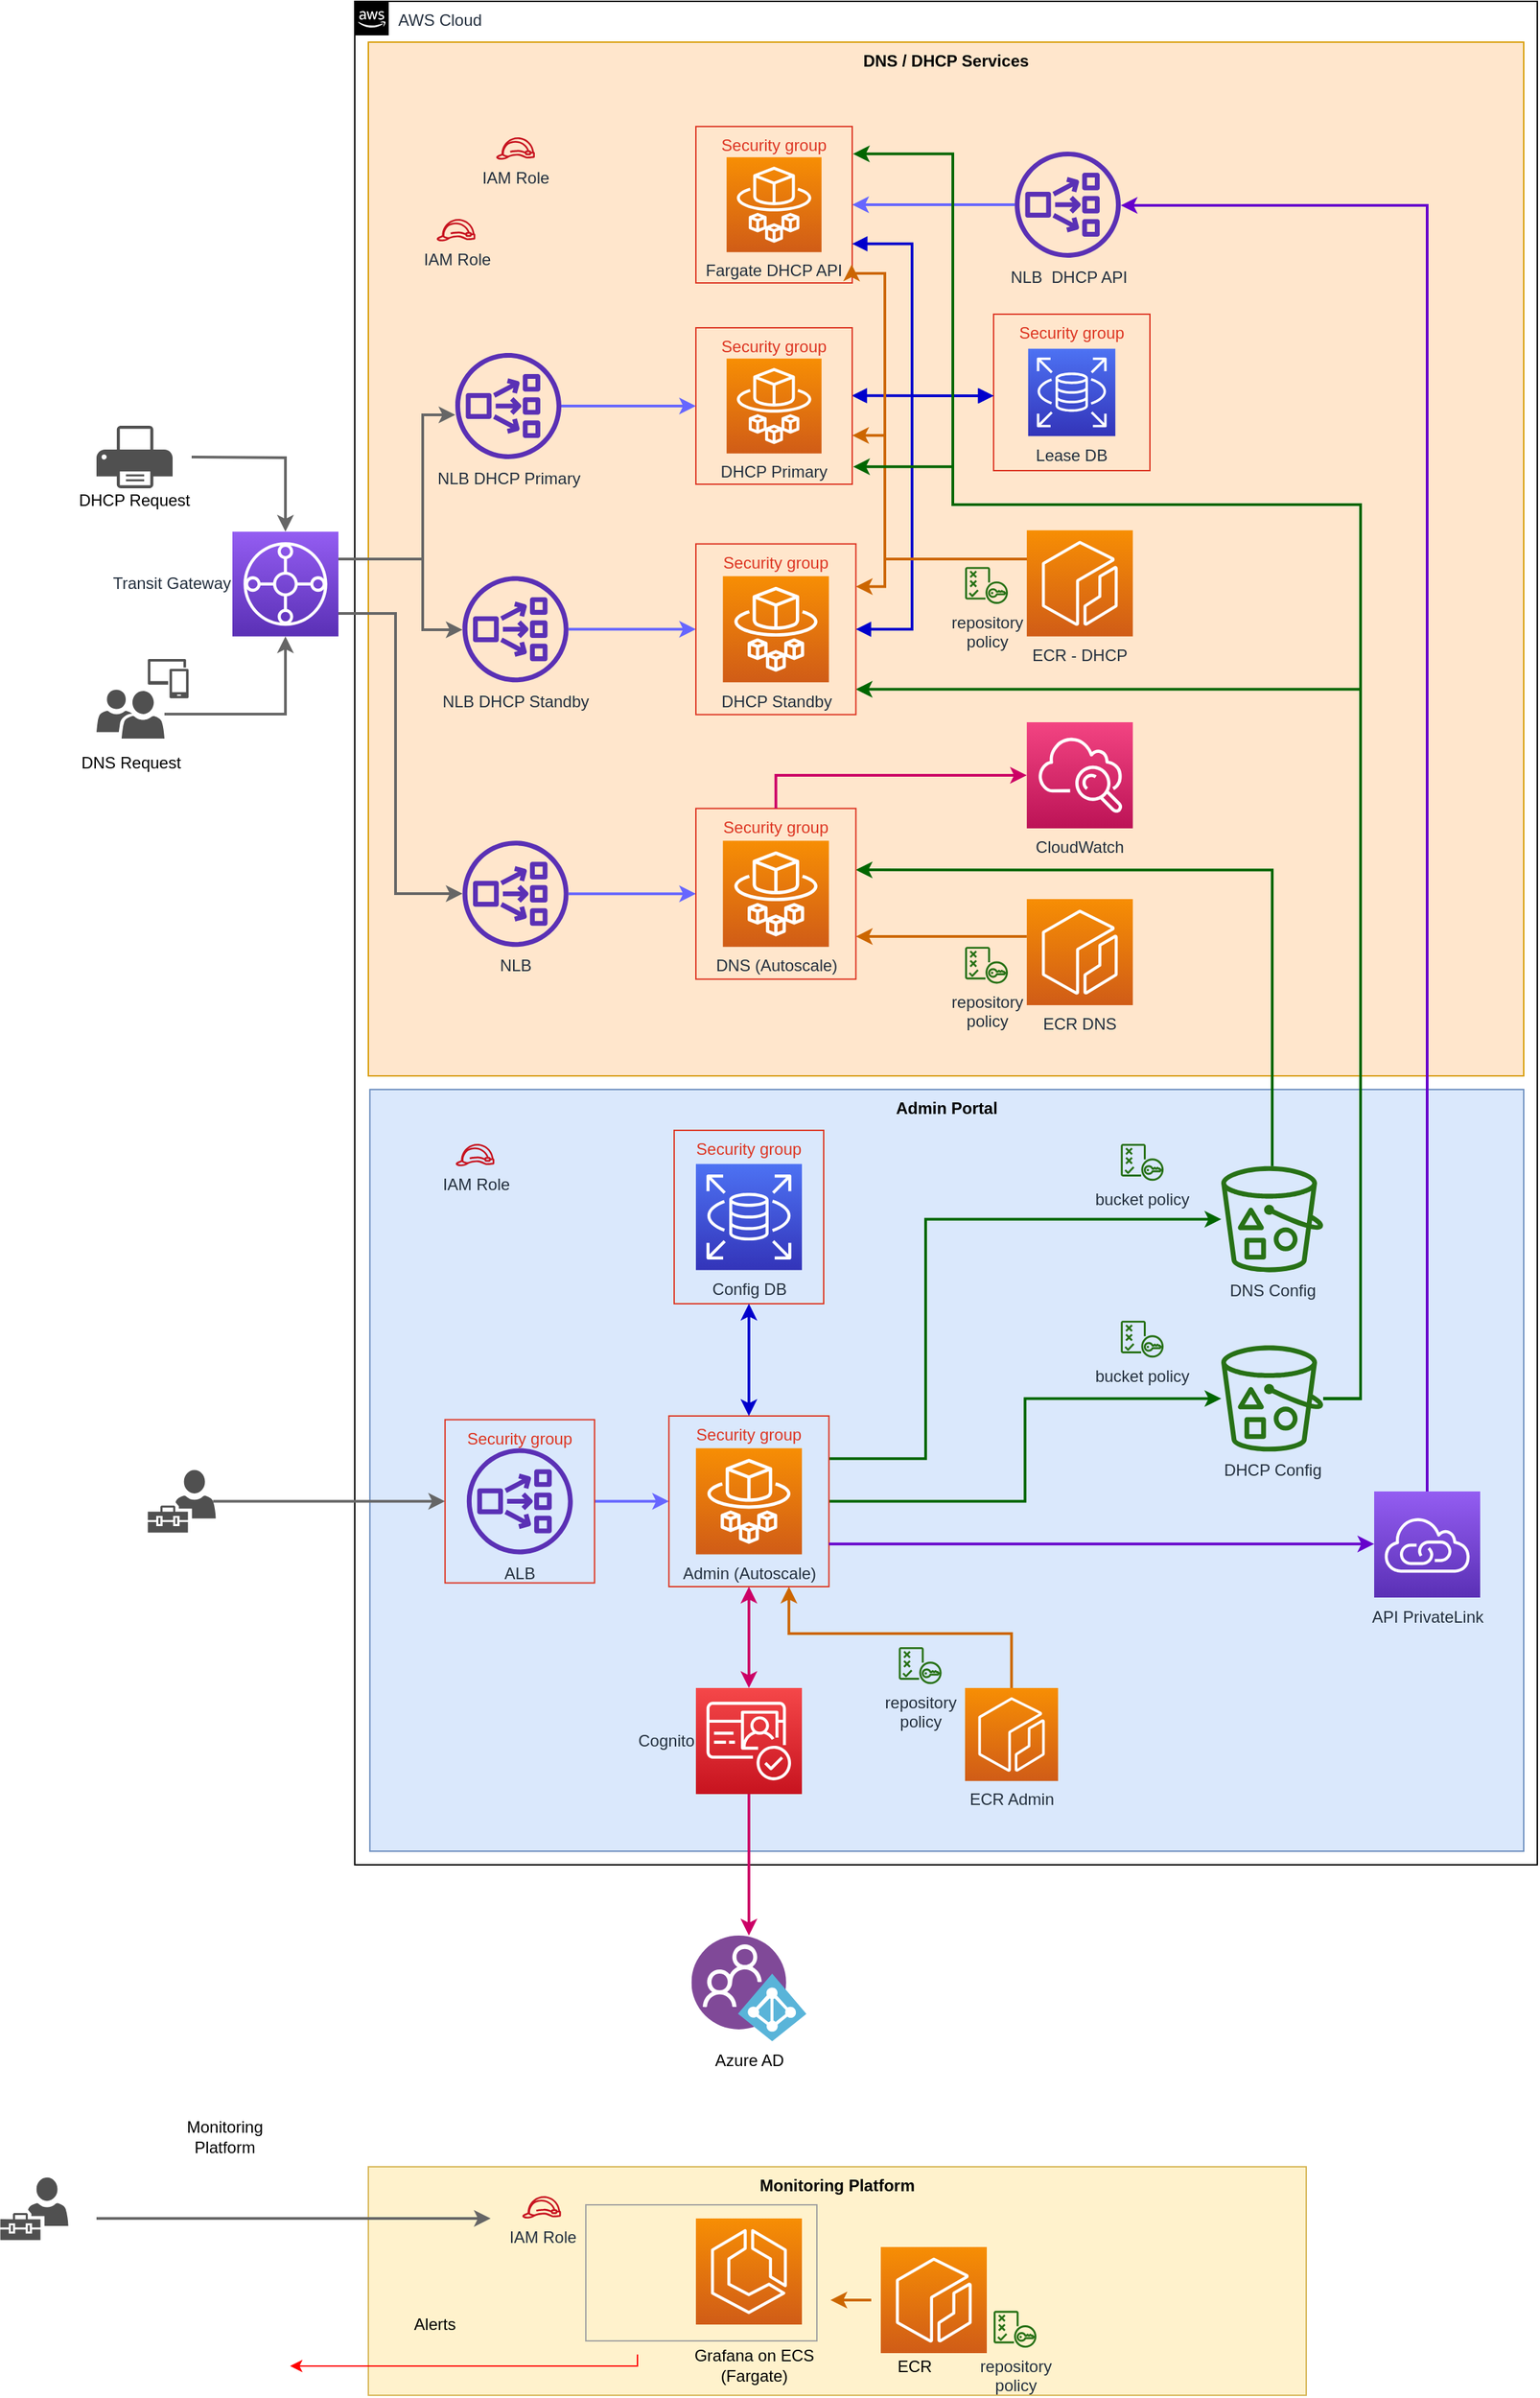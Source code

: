 <mxfile version="14.1.1" type="device"><diagram id="9MO6uvC0R2wSckzGNIwa" name="Page-1"><mxGraphModel dx="3900" dy="2088" grid="1" gridSize="10" guides="1" tooltips="1" connect="1" arrows="1" fold="1" page="0" pageScale="1" pageWidth="827" pageHeight="1169" math="0" shadow="0"><root><mxCell id="0"/><mxCell id="1" parent="0"/><mxCell id="NAixXiFrhquAeeg1MCdx-25" value="Security group" style="fillColor=none;strokeColor=#DD3522;verticalAlign=top;fontStyle=0;fontColor=#DD3522;" parent="1" vertex="1"><mxGeometry x="158.43" y="598.18" width="110" height="120" as="geometry"/></mxCell><mxCell id="9-9kvyiUO59uA4K4BosA-84" value="AWS Cloud" style="points=[[0,0],[0.25,0],[0.5,0],[0.75,0],[1,0],[1,0.25],[1,0.5],[1,0.75],[1,1],[0.75,1],[0.5,1],[0.25,1],[0,1],[0,0.75],[0,0.5],[0,0.25]];outlineConnect=0;gradientColor=none;html=1;whiteSpace=wrap;fontSize=12;fontStyle=0;shape=mxgraph.aws4.group;grIcon=mxgraph.aws4.group_aws_cloud_alt;strokeColor=#000000;fillColor=none;verticalAlign=top;align=left;spacingLeft=30;fontColor=#232F3E;dashed=0;" parent="1" vertex="1"><mxGeometry x="-320" y="-390" width="870" height="1370" as="geometry"/></mxCell><mxCell id="9-9kvyiUO59uA4K4BosA-189" value="Admin Portal" style="fillColor=#dae8fc;strokeColor=#6c8ebf;dashed=0;verticalAlign=top;fontStyle=1;" parent="1" vertex="1"><mxGeometry x="-308.86" y="410" width="848.86" height="560" as="geometry"/></mxCell><mxCell id="9-9kvyiUO59uA4K4BosA-188" value="Monitoring Platform" style="fillColor=#fff2cc;strokeColor=#d6b656;dashed=0;verticalAlign=top;fontStyle=1;" parent="1" vertex="1"><mxGeometry x="-310" y="1202" width="690" height="168" as="geometry"/></mxCell><mxCell id="9-9kvyiUO59uA4K4BosA-187" value="DNS / DHCP Services" style="fillColor=#ffe6cc;strokeColor=#d79b00;dashed=0;verticalAlign=top;fontStyle=1;" parent="1" vertex="1"><mxGeometry x="-310" y="-360" width="850" height="760" as="geometry"/></mxCell><mxCell id="9-9kvyiUO59uA4K4BosA-138" style="edgeStyle=orthogonalEdgeStyle;rounded=0;orthogonalLoop=1;jettySize=auto;html=1;strokeColor=#666666;strokeWidth=2;" parent="1" source="AiLHbRzSf-J2AkT8xo80-5" target="NAixXiFrhquAeeg1MCdx-24" edge="1"><mxGeometry relative="1" as="geometry"><mxPoint x="-370" y="134" as="targetPoint"/></mxGeometry></mxCell><mxCell id="AiLHbRzSf-J2AkT8xo80-5" value="" style="pointerEvents=1;shadow=0;dashed=0;html=1;strokeColor=none;labelPosition=center;verticalLabelPosition=bottom;verticalAlign=top;align=center;fillColor=#505050;shape=mxgraph.mscae.intune.user_group" parent="1" vertex="1"><mxGeometry x="-510" y="116" width="50" height="36" as="geometry"/></mxCell><mxCell id="AiLHbRzSf-J2AkT8xo80-6" value="" style="pointerEvents=1;shadow=0;dashed=0;html=1;strokeColor=none;labelPosition=center;verticalLabelPosition=bottom;verticalAlign=top;align=center;fillColor=#505050;shape=mxgraph.mscae.intune.user_management" parent="1" vertex="1"><mxGeometry x="-472.25" y="689.75" width="50" height="46" as="geometry"/></mxCell><mxCell id="AiLHbRzSf-J2AkT8xo80-9" value="Grafana on ECS (Fargate)" style="text;html=1;strokeColor=none;fillColor=none;align=center;verticalAlign=middle;whiteSpace=wrap;rounded=0;" parent="1" vertex="1"><mxGeometry x="-80.6" y="1339" width="110" height="18" as="geometry"/></mxCell><mxCell id="AiLHbRzSf-J2AkT8xo80-28" value="" style="pointerEvents=1;shadow=0;dashed=0;html=1;strokeColor=none;labelPosition=center;verticalLabelPosition=bottom;verticalAlign=top;align=center;fillColor=#505050;shape=mxgraph.mscae.intune.device_group" parent="1" vertex="1"><mxGeometry x="-472.25" y="93.5" width="30" height="28.88" as="geometry"/></mxCell><mxCell id="AiLHbRzSf-J2AkT8xo80-29" value="DNS Request" style="text;html=1;strokeColor=none;fillColor=none;align=center;verticalAlign=middle;whiteSpace=wrap;rounded=0;" parent="1" vertex="1"><mxGeometry x="-523.25" y="160" width="76.5" height="19" as="geometry"/></mxCell><mxCell id="9-9kvyiUO59uA4K4BosA-87" style="edgeStyle=orthogonalEdgeStyle;rounded=0;orthogonalLoop=1;jettySize=auto;html=1;entryX=1;entryY=0.5;entryDx=0;entryDy=0;strokeColor=#FF0000;" parent="1" edge="1"><mxGeometry relative="1" as="geometry"><mxPoint x="-112" y="1340" as="sourcePoint"/><mxPoint x="-367.59" y="1348.5" as="targetPoint"/><Array as="points"><mxPoint x="-112" y="1349"/></Array></mxGeometry></mxCell><mxCell id="Zwe5Y7tv6AMG9vgAHVcf-47" value="DHCP Request" style="text;html=1;strokeColor=none;fillColor=none;align=center;verticalAlign=middle;whiteSpace=wrap;rounded=0;" parent="1" vertex="1"><mxGeometry x="-532.12" y="-50" width="100.25" height="53.5" as="geometry"/></mxCell><mxCell id="Zwe5Y7tv6AMG9vgAHVcf-50" value="" style="pointerEvents=1;shadow=0;dashed=0;html=1;strokeColor=none;fillColor=#505050;labelPosition=center;verticalLabelPosition=bottom;verticalAlign=top;outlineConnect=0;align=center;shape=mxgraph.office.devices.printer;" parent="1" vertex="1"><mxGeometry x="-510" y="-78" width="56" height="46" as="geometry"/></mxCell><mxCell id="9-9kvyiUO59uA4K4BosA-1" style="edgeStyle=orthogonalEdgeStyle;rounded=0;orthogonalLoop=1;jettySize=auto;html=1;strokeColor=#666666;strokeWidth=2;" parent="1" target="NAixXiFrhquAeeg1MCdx-24" edge="1"><mxGeometry relative="1" as="geometry"><mxPoint x="-370" y="-55" as="targetPoint"/><mxPoint x="-440" y="-55" as="sourcePoint"/></mxGeometry></mxCell><mxCell id="9-9kvyiUO59uA4K4BosA-205" style="edgeStyle=orthogonalEdgeStyle;rounded=0;orthogonalLoop=1;jettySize=auto;html=1;strokeColor=#666666;strokeWidth=2;" parent="1" edge="1"><mxGeometry relative="1" as="geometry"><mxPoint x="-510" y="1240" as="sourcePoint"/><mxPoint x="-220" y="1240" as="targetPoint"/></mxGeometry></mxCell><mxCell id="9-9kvyiUO59uA4K4BosA-31" value="" style="pointerEvents=1;shadow=0;dashed=0;html=1;strokeColor=none;labelPosition=center;verticalLabelPosition=bottom;verticalAlign=top;align=center;fillColor=#505050;shape=mxgraph.mscae.intune.user_management" parent="1" vertex="1"><mxGeometry x="-580.75" y="1209.88" width="50" height="46" as="geometry"/></mxCell><mxCell id="9-9kvyiUO59uA4K4BosA-35" value="Monitoring Platform" style="text;html=1;strokeColor=none;fillColor=none;align=center;verticalAlign=middle;whiteSpace=wrap;rounded=0;" parent="1" vertex="1"><mxGeometry x="-454.0" y="1170" width="77" height="20" as="geometry"/></mxCell><mxCell id="9-9kvyiUO59uA4K4BosA-70" value="" style="shape=image;html=1;verticalAlign=top;verticalLabelPosition=bottom;labelBackgroundColor=#ffffff;imageAspect=0;aspect=fixed;image=https://cdn3.iconfinder.com/data/icons/social-network-30/512/social-08-128.png" parent="1" vertex="1"><mxGeometry x="-494.75" y="1279.88" width="48" height="48" as="geometry"/></mxCell><mxCell id="9-9kvyiUO59uA4K4BosA-74" value="Alerts" style="text;html=1;strokeColor=none;fillColor=none;align=center;verticalAlign=middle;whiteSpace=wrap;rounded=0;" parent="1" vertex="1"><mxGeometry x="-280.71" y="1307.88" width="40" height="20" as="geometry"/></mxCell><mxCell id="ob2yoat7zag57HKbLGKw-5" style="edgeStyle=orthogonalEdgeStyle;rounded=0;orthogonalLoop=1;jettySize=auto;html=1;fillColor=#e1d5e7;strokeColor=#6666FF;strokeWidth=2;" edge="1" parent="1" source="9-9kvyiUO59uA4K4BosA-105" target="NAixXiFrhquAeeg1MCdx-5"><mxGeometry relative="1" as="geometry"/></mxCell><mxCell id="9-9kvyiUO59uA4K4BosA-105" value="&lt;span style=&quot;font-weight: normal&quot;&gt;NLB DHCP Standby&lt;/span&gt;" style="outlineConnect=0;fontColor=#232F3E;gradientColor=none;fillColor=#5A30B5;strokeColor=none;dashed=0;verticalLabelPosition=bottom;verticalAlign=top;align=center;html=1;fontSize=12;fontStyle=1;aspect=fixed;pointerEvents=1;shape=mxgraph.aws4.network_load_balancer;" parent="1" vertex="1"><mxGeometry x="-240.71" y="32.61" width="78" height="78" as="geometry"/></mxCell><mxCell id="ob2yoat7zag57HKbLGKw-6" style="edgeStyle=orthogonalEdgeStyle;rounded=0;orthogonalLoop=1;jettySize=auto;html=1;strokeColor=#6666FF;strokeWidth=2;entryX=0;entryY=0.5;entryDx=0;entryDy=0;" edge="1" parent="1" source="9-9kvyiUO59uA4K4BosA-106" target="ob2yoat7zag57HKbLGKw-54"><mxGeometry relative="1" as="geometry"><mxPoint x="-85.01" y="326.083" as="targetPoint"/><Array as="points"/></mxGeometry></mxCell><mxCell id="9-9kvyiUO59uA4K4BosA-106" value="NLB" style="outlineConnect=0;fontColor=#232F3E;gradientColor=none;fillColor=#5A30B5;strokeColor=none;dashed=0;verticalLabelPosition=bottom;verticalAlign=top;align=center;html=1;fontSize=12;fontStyle=0;aspect=fixed;pointerEvents=1;shape=mxgraph.aws4.network_load_balancer;" parent="1" vertex="1"><mxGeometry x="-240.71" y="227.12" width="78" height="78" as="geometry"/></mxCell><mxCell id="9-9kvyiUO59uA4K4BosA-127" style="edgeStyle=orthogonalEdgeStyle;rounded=0;orthogonalLoop=1;jettySize=auto;html=1;strokeColor=#CC6600;strokeWidth=2;entryX=1;entryY=0.75;entryDx=0;entryDy=0;" parent="1" edge="1" target="ob2yoat7zag57HKbLGKw-54" source="9-9kvyiUO59uA4K4BosA-113"><mxGeometry relative="1" as="geometry"><mxPoint x="50" y="239" as="sourcePoint"/><mxPoint x="-33" y="270" as="targetPoint"/><Array as="points"><mxPoint x="110" y="297"/></Array></mxGeometry></mxCell><mxCell id="9-9kvyiUO59uA4K4BosA-113" value="ECR DNS" style="outlineConnect=0;fontColor=#232F3E;gradientColor=#F78E04;gradientDirection=north;fillColor=#D05C17;strokeColor=#ffffff;dashed=0;verticalLabelPosition=bottom;verticalAlign=top;align=center;html=1;fontSize=12;fontStyle=0;aspect=fixed;shape=mxgraph.aws4.resourceIcon;resIcon=mxgraph.aws4.ecr;" parent="1" vertex="1"><mxGeometry x="174.43" y="270" width="78" height="78" as="geometry"/></mxCell><mxCell id="9-9kvyiUO59uA4K4BosA-122" value="CloudWatch" style="outlineConnect=0;fontColor=#232F3E;gradientColor=#F34482;gradientDirection=north;fillColor=#BC1356;strokeColor=#ffffff;dashed=0;verticalLabelPosition=bottom;verticalAlign=top;align=center;html=1;fontSize=12;fontStyle=0;aspect=fixed;shape=mxgraph.aws4.resourceIcon;resIcon=mxgraph.aws4.cloudwatch;" parent="1" vertex="1"><mxGeometry x="174.43" y="140" width="78" height="78" as="geometry"/></mxCell><mxCell id="9-9kvyiUO59uA4K4BosA-176" style="edgeStyle=orthogonalEdgeStyle;rounded=0;orthogonalLoop=1;jettySize=auto;html=1;strokeColor=#006600;strokeWidth=2;entryX=0.999;entryY=0.36;entryDx=0;entryDy=0;entryPerimeter=0;" parent="1" edge="1" target="ob2yoat7zag57HKbLGKw-54" source="ob2yoat7zag57HKbLGKw-60"><mxGeometry relative="1" as="geometry"><mxPoint x="340.0" y="712.504" as="sourcePoint"/><mxPoint x="30" y="350" as="targetPoint"/><Array as="points"><mxPoint x="355" y="248"/></Array></mxGeometry></mxCell><mxCell id="9-9kvyiUO59uA4K4BosA-178" style="edgeStyle=orthogonalEdgeStyle;rounded=0;orthogonalLoop=1;jettySize=auto;html=1;strokeColor=#006600;strokeWidth=2;entryX=0.999;entryY=0.852;entryDx=0;entryDy=0;entryPerimeter=0;" parent="1" edge="1" target="NAixXiFrhquAeeg1MCdx-5" source="ob2yoat7zag57HKbLGKw-61"><mxGeometry relative="1" as="geometry"><mxPoint x="430" y="660" as="sourcePoint"/><mxPoint x="30" y="120" as="targetPoint"/><Array as="points"><mxPoint x="420" y="637"/><mxPoint x="420" y="116"/></Array></mxGeometry></mxCell><mxCell id="Zwe5Y7tv6AMG9vgAHVcf-19" value="Azure AD" style="aspect=fixed;html=1;points=[];align=center;image;fontSize=12;image=img/lib/mscae/Azure_AD_B2C.svg;" parent="1" vertex="1"><mxGeometry x="-72.3" y="1032" width="84.58" height="77.81" as="geometry"/></mxCell><mxCell id="9-9kvyiUO59uA4K4BosA-200" value="" style="outlineConnect=0;fontColor=#232F3E;gradientColor=#F78E04;gradientDirection=north;fillColor=#D05C17;strokeColor=#ffffff;dashed=0;verticalLabelPosition=bottom;verticalAlign=top;align=center;html=1;fontSize=12;fontStyle=0;aspect=fixed;shape=mxgraph.aws4.resourceIcon;resIcon=mxgraph.aws4.ecs;" parent="1" vertex="1"><mxGeometry x="-69.01" y="1240" width="78" height="78" as="geometry"/></mxCell><mxCell id="9-9kvyiUO59uA4K4BosA-202" style="edgeStyle=orthogonalEdgeStyle;rounded=0;orthogonalLoop=1;jettySize=auto;html=1;strokeColor=#CC6600;strokeWidth=2;" parent="1" edge="1"><mxGeometry relative="1" as="geometry"><mxPoint x="60" y="1300" as="sourcePoint"/><mxPoint x="30" y="1300" as="targetPoint"/></mxGeometry></mxCell><mxCell id="9-9kvyiUO59uA4K4BosA-201" value="" style="outlineConnect=0;fontColor=#232F3E;gradientColor=#F78E04;gradientDirection=north;fillColor=#D05C17;strokeColor=#ffffff;dashed=0;verticalLabelPosition=bottom;verticalAlign=top;align=center;html=1;fontSize=12;fontStyle=0;aspect=fixed;shape=mxgraph.aws4.resourceIcon;resIcon=mxgraph.aws4.ecr;" parent="1" vertex="1"><mxGeometry x="67" y="1261" width="78" height="78" as="geometry"/></mxCell><mxCell id="9-9kvyiUO59uA4K4BosA-203" value="ECR" style="text;html=1;strokeColor=none;fillColor=none;align=center;verticalAlign=middle;whiteSpace=wrap;rounded=0;" parent="1" vertex="1"><mxGeometry x="71.79" y="1339" width="40" height="20" as="geometry"/></mxCell><mxCell id="Zwe5Y7tv6AMG9vgAHVcf-15" value="" style="shape=image;html=1;verticalAlign=top;verticalLabelPosition=bottom;labelBackgroundColor=#ffffff;imageAspect=0;aspect=fixed;image=https://cdn4.iconfinder.com/data/icons/logos-brands-5/24/grafana-128.png" parent="1" vertex="1"><mxGeometry x="-143.59" y="1239.88" width="68" height="68" as="geometry"/></mxCell><mxCell id="9-9kvyiUO59uA4K4BosA-206" value="" style="rounded=0;whiteSpace=wrap;html=1;strokeColor=#A1A1A1;fillColor=none;" parent="1" vertex="1"><mxGeometry x="-150" y="1230" width="170" height="100" as="geometry"/></mxCell><mxCell id="ob2yoat7zag57HKbLGKw-67" style="edgeStyle=orthogonalEdgeStyle;rounded=0;orthogonalLoop=1;jettySize=auto;html=1;entryX=0.5;entryY=0;entryDx=0;entryDy=0;entryPerimeter=0;strokeColor=#CC0066;strokeWidth=2;" edge="1" parent="1" source="9-9kvyiUO59uA4K4BosA-210" target="Zwe5Y7tv6AMG9vgAHVcf-19"><mxGeometry relative="1" as="geometry"/></mxCell><mxCell id="ob2yoat7zag57HKbLGKw-77" style="edgeStyle=orthogonalEdgeStyle;rounded=0;orthogonalLoop=1;jettySize=auto;html=1;entryX=0.5;entryY=1;entryDx=0;entryDy=0;startArrow=classic;startFill=1;strokeWidth=2;strokeColor=#CC0066;" edge="1" parent="1" source="9-9kvyiUO59uA4K4BosA-210" target="ob2yoat7zag57HKbLGKw-64"><mxGeometry relative="1" as="geometry"/></mxCell><mxCell id="9-9kvyiUO59uA4K4BosA-210" value="Cognito&lt;br&gt;" style="outlineConnect=0;fontColor=#232F3E;gradientColor=#F54749;gradientDirection=north;fillColor=#C7131F;strokeColor=#ffffff;dashed=0;verticalLabelPosition=middle;verticalAlign=middle;align=right;html=1;fontSize=12;fontStyle=0;aspect=fixed;shape=mxgraph.aws4.resourceIcon;resIcon=mxgraph.aws4.cognito;labelPosition=left;" parent="1" vertex="1"><mxGeometry x="-69.01" y="850" width="78" height="78" as="geometry"/></mxCell><mxCell id="iMxpz6M9b-CzHR5uXrkI-2" value="" style="edgeStyle=orthogonalEdgeStyle;html=1;endArrow=block;elbow=vertical;startArrow=block;startFill=1;endFill=1;strokeColor=#0000CC;rounded=0;strokeWidth=2;exitX=0.997;exitY=0.434;exitDx=0;exitDy=0;entryX=-0.003;entryY=0.522;entryDx=0;entryDy=0;entryPerimeter=0;exitPerimeter=0;" parent="1" edge="1" target="NAixXiFrhquAeeg1MCdx-3" source="ob2yoat7zag57HKbLGKw-25"><mxGeometry width="100" relative="1" as="geometry"><mxPoint x="-30" y="80" as="sourcePoint"/><mxPoint x="40" y="-10" as="targetPoint"/><Array as="points"><mxPoint x="60" y="-100"/></Array></mxGeometry></mxCell><mxCell id="b-nBgKYfW51M7RJ4Bktz-7" style="edgeStyle=orthogonalEdgeStyle;rounded=0;orthogonalLoop=1;jettySize=auto;html=1;strokeColor=#666666;strokeWidth=2;entryX=0;entryY=0.5;entryDx=0;entryDy=0;exitX=0.96;exitY=0.5;exitDx=0;exitDy=0;exitPerimeter=0;" parent="1" edge="1" target="NAixXiFrhquAeeg1MCdx-9" source="AiLHbRzSf-J2AkT8xo80-6"><mxGeometry relative="1" as="geometry"><mxPoint x="-250" y="751" as="targetPoint"/><mxPoint x="-450" y="751" as="sourcePoint"/><Array as="points"><mxPoint x="-424" y="713"/></Array></mxGeometry></mxCell><mxCell id="b-nBgKYfW51M7RJ4Bktz-8" style="edgeStyle=orthogonalEdgeStyle;rounded=0;orthogonalLoop=1;jettySize=auto;html=1;strokeColor=#6666FF;strokeWidth=2;exitX=1;exitY=0.5;exitDx=0;exitDy=0;entryX=0;entryY=0.5;entryDx=0;entryDy=0;" parent="1" edge="1" target="ob2yoat7zag57HKbLGKw-64" source="NAixXiFrhquAeeg1MCdx-9"><mxGeometry relative="1" as="geometry"><mxPoint x="-127.23" y="751.24" as="sourcePoint"/><mxPoint x="-97.23" y="751.24" as="targetPoint"/></mxGeometry></mxCell><mxCell id="ob2yoat7zag57HKbLGKw-85" style="edgeStyle=orthogonalEdgeStyle;rounded=0;orthogonalLoop=1;jettySize=auto;html=1;entryX=0.75;entryY=1;entryDx=0;entryDy=0;startArrow=none;startFill=0;endArrow=classic;endFill=1;strokeWidth=2;strokeColor=#CC6600;" edge="1" parent="1" source="ojEpdzs_7g75hfdYQlUM-1" target="ob2yoat7zag57HKbLGKw-64"><mxGeometry relative="1" as="geometry"><Array as="points"><mxPoint x="163" y="810"/><mxPoint x="-1" y="810"/></Array></mxGeometry></mxCell><mxCell id="ojEpdzs_7g75hfdYQlUM-1" value="ECR Admin" style="outlineConnect=0;fontColor=#232F3E;gradientColor=#F78E04;gradientDirection=north;fillColor=#D05C17;strokeColor=#ffffff;dashed=0;verticalLabelPosition=bottom;verticalAlign=top;align=center;html=1;fontSize=12;fontStyle=0;aspect=fixed;shape=mxgraph.aws4.resourceIcon;resIcon=mxgraph.aws4.ecr;" parent="1" vertex="1"><mxGeometry x="129" y="850" width="68.43" height="68.43" as="geometry"/></mxCell><mxCell id="NAixXiFrhquAeeg1MCdx-2" value="IAM Role" style="outlineConnect=0;fontColor=#232F3E;gradientColor=none;fillColor=#C7131F;strokeColor=none;dashed=0;verticalLabelPosition=bottom;verticalAlign=top;align=center;html=1;fontSize=12;fontStyle=0;aspect=fixed;pointerEvents=1;shape=mxgraph.aws4.role;" parent="1" vertex="1"><mxGeometry x="-216.21" y="-290" width="29" height="16.36" as="geometry"/></mxCell><mxCell id="NAixXiFrhquAeeg1MCdx-16" value="IAM Role" style="outlineConnect=0;fontColor=#232F3E;gradientColor=none;fillColor=#C7131F;strokeColor=none;dashed=0;verticalLabelPosition=bottom;verticalAlign=top;align=center;html=1;fontSize=12;fontStyle=0;aspect=fixed;pointerEvents=1;shape=mxgraph.aws4.role;" parent="1" vertex="1"><mxGeometry x="-260" y="-230" width="29" height="16.36" as="geometry"/></mxCell><mxCell id="NAixXiFrhquAeeg1MCdx-17" value="IAM Role" style="outlineConnect=0;fontColor=#232F3E;gradientColor=none;fillColor=#C7131F;strokeColor=none;dashed=0;verticalLabelPosition=bottom;verticalAlign=top;align=center;html=1;fontSize=12;fontStyle=0;aspect=fixed;pointerEvents=1;shape=mxgraph.aws4.role;" parent="1" vertex="1"><mxGeometry x="-246" y="450" width="29" height="16.36" as="geometry"/></mxCell><mxCell id="NAixXiFrhquAeeg1MCdx-18" value="IAM Role" style="outlineConnect=0;fontColor=#232F3E;gradientColor=none;fillColor=#C7131F;strokeColor=none;dashed=0;verticalLabelPosition=bottom;verticalAlign=top;align=center;html=1;fontSize=12;fontStyle=0;aspect=fixed;pointerEvents=1;shape=mxgraph.aws4.role;" parent="1" vertex="1"><mxGeometry x="-197" y="1223.64" width="29" height="16.36" as="geometry"/></mxCell><mxCell id="NAixXiFrhquAeeg1MCdx-19" value="bucket policy&lt;br&gt;" style="outlineConnect=0;fontColor=#232F3E;gradientColor=none;fillColor=#277116;strokeColor=none;dashed=0;verticalLabelPosition=bottom;verticalAlign=top;align=center;html=1;fontSize=12;fontStyle=0;aspect=fixed;pointerEvents=1;shape=mxgraph.aws4.policy;" parent="1" vertex="1"><mxGeometry x="243.57" y="450" width="31.57" height="27.12" as="geometry"/></mxCell><mxCell id="NAixXiFrhquAeeg1MCdx-20" value="repository &lt;br&gt;policy&lt;br&gt;" style="outlineConnect=0;fontColor=#232F3E;gradientColor=none;fillColor=#277116;strokeColor=none;dashed=0;verticalLabelPosition=bottom;verticalAlign=top;align=center;html=1;fontSize=12;fontStyle=0;aspect=fixed;pointerEvents=1;shape=mxgraph.aws4.policy;" parent="1" vertex="1"><mxGeometry x="80.22" y="820.0" width="31.57" height="27.12" as="geometry"/></mxCell><mxCell id="NAixXiFrhquAeeg1MCdx-21" value="repository &lt;br&gt;policy&lt;br&gt;" style="outlineConnect=0;fontColor=#232F3E;gradientColor=none;fillColor=#277116;strokeColor=none;dashed=0;verticalLabelPosition=bottom;verticalAlign=top;align=center;html=1;fontSize=12;fontStyle=0;aspect=fixed;pointerEvents=1;shape=mxgraph.aws4.policy;" parent="1" vertex="1"><mxGeometry x="129" y="305.12" width="31.57" height="27.12" as="geometry"/></mxCell><mxCell id="NAixXiFrhquAeeg1MCdx-22" value="repository &lt;br&gt;policy&lt;br&gt;" style="outlineConnect=0;fontColor=#232F3E;gradientColor=none;fillColor=#277116;strokeColor=none;dashed=0;verticalLabelPosition=bottom;verticalAlign=top;align=center;html=1;fontSize=12;fontStyle=0;aspect=fixed;pointerEvents=1;shape=mxgraph.aws4.policy;" parent="1" vertex="1"><mxGeometry x="150" y="1307.88" width="31.57" height="27.12" as="geometry"/></mxCell><mxCell id="ob2yoat7zag57HKbLGKw-3" style="edgeStyle=orthogonalEdgeStyle;rounded=0;orthogonalLoop=1;jettySize=auto;html=1;strokeWidth=2;strokeColor=#666666;" edge="1" parent="1" source="NAixXiFrhquAeeg1MCdx-24" target="9-9kvyiUO59uA4K4BosA-105"><mxGeometry relative="1" as="geometry"><Array as="points"><mxPoint x="-270" y="20"/><mxPoint x="-270" y="72"/></Array></mxGeometry></mxCell><mxCell id="ob2yoat7zag57HKbLGKw-8" style="edgeStyle=orthogonalEdgeStyle;rounded=0;orthogonalLoop=1;jettySize=auto;html=1;strokeColor=#666666;strokeWidth=2;" edge="1" parent="1" source="NAixXiFrhquAeeg1MCdx-24" target="9-9kvyiUO59uA4K4BosA-106"><mxGeometry relative="1" as="geometry"><Array as="points"><mxPoint x="-290" y="60"/><mxPoint x="-290" y="266"/></Array></mxGeometry></mxCell><mxCell id="NAixXiFrhquAeeg1MCdx-24" value="Transit Gateway" style="outlineConnect=0;fontColor=#232F3E;gradientColor=#945DF2;gradientDirection=north;fillColor=#5A30B5;strokeColor=#ffffff;dashed=0;verticalLabelPosition=middle;verticalAlign=middle;align=right;html=1;fontSize=12;fontStyle=0;aspect=fixed;shape=mxgraph.aws4.resourceIcon;resIcon=mxgraph.aws4.transit_gateway;labelPosition=left;" parent="1" vertex="1"><mxGeometry x="-410" y="-0.12" width="78" height="77" as="geometry"/></mxCell><mxCell id="ob2yoat7zag57HKbLGKw-10" value="ECR - DHCP" style="outlineConnect=0;fontColor=#232F3E;gradientColor=#F78E04;gradientDirection=north;fillColor=#D05C17;strokeColor=#ffffff;dashed=0;verticalLabelPosition=bottom;verticalAlign=top;align=center;html=1;fontSize=12;fontStyle=0;aspect=fixed;shape=mxgraph.aws4.resourceIcon;resIcon=mxgraph.aws4.ecr;" vertex="1" parent="1"><mxGeometry x="174.43" y="-1.12" width="78" height="78" as="geometry"/></mxCell><mxCell id="ob2yoat7zag57HKbLGKw-17" value="&lt;span style=&quot;font-weight: normal&quot;&gt;NLB DHCP Primary&lt;/span&gt;" style="outlineConnect=0;fontColor=#232F3E;gradientColor=none;fillColor=#5A30B5;strokeColor=none;dashed=0;verticalLabelPosition=bottom;verticalAlign=top;align=center;html=1;fontSize=12;fontStyle=1;aspect=fixed;pointerEvents=1;shape=mxgraph.aws4.network_load_balancer;" vertex="1" parent="1"><mxGeometry x="-246" y="-131.5" width="78" height="78" as="geometry"/></mxCell><mxCell id="ob2yoat7zag57HKbLGKw-39" style="edgeStyle=orthogonalEdgeStyle;rounded=0;orthogonalLoop=1;jettySize=auto;html=1;entryX=1;entryY=0.5;entryDx=0;entryDy=0;strokeWidth=2;strokeColor=#6666FF;" edge="1" parent="1" source="ob2yoat7zag57HKbLGKw-18" target="ob2yoat7zag57HKbLGKw-28"><mxGeometry relative="1" as="geometry"/></mxCell><mxCell id="ob2yoat7zag57HKbLGKw-18" value="&lt;span style=&quot;font-weight: normal&quot;&gt;NLB&amp;nbsp; DHCP API&lt;/span&gt;" style="outlineConnect=0;fontColor=#232F3E;gradientColor=none;fillColor=#5A30B5;strokeColor=none;dashed=0;verticalLabelPosition=bottom;verticalAlign=top;align=center;html=1;fontSize=12;fontStyle=1;aspect=fixed;pointerEvents=1;shape=mxgraph.aws4.network_load_balancer;" vertex="1" parent="1"><mxGeometry x="165.57" y="-279.5" width="78" height="78" as="geometry"/></mxCell><mxCell id="ob2yoat7zag57HKbLGKw-22" value="" style="group" vertex="1" connectable="0" parent="1"><mxGeometry x="213.64" y="-162.75" width="115" height="115" as="geometry"/></mxCell><mxCell id="ob2yoat7zag57HKbLGKw-35" value="" style="group" vertex="1" connectable="0" parent="ob2yoat7zag57HKbLGKw-22"><mxGeometry x="-63.64" y="2.75" width="115" height="115" as="geometry"/></mxCell><mxCell id="NAixXiFrhquAeeg1MCdx-3" value="Security group" style="fillColor=none;strokeColor=#DD3522;verticalAlign=top;fontStyle=0;fontColor=#DD3522;" parent="ob2yoat7zag57HKbLGKw-35" vertex="1"><mxGeometry width="115" height="115" as="geometry"/></mxCell><mxCell id="iMxpz6M9b-CzHR5uXrkI-1" value="Lease DB" style="outlineConnect=0;fontColor=#232F3E;gradientColor=#4D72F3;gradientDirection=north;fillColor=#3334B9;strokeColor=#ffffff;dashed=0;verticalLabelPosition=bottom;verticalAlign=top;align=center;html=1;fontSize=12;fontStyle=0;aspect=fixed;shape=mxgraph.aws4.resourceIcon;resIcon=mxgraph.aws4.rds;" parent="ob2yoat7zag57HKbLGKw-35" vertex="1"><mxGeometry x="25.413" y="25.413" width="64.166" height="64.166" as="geometry"/></mxCell><mxCell id="ob2yoat7zag57HKbLGKw-23" value="" style="group" vertex="1" connectable="0" parent="1"><mxGeometry x="-69.01" y="8.86" width="117.7" height="125.5" as="geometry"/></mxCell><mxCell id="NAixXiFrhquAeeg1MCdx-5" value="Security group" style="fillColor=none;strokeColor=#DD3522;verticalAlign=top;fontStyle=0;fontColor=#DD3522;" parent="ob2yoat7zag57HKbLGKw-23" vertex="1"><mxGeometry width="117.7" height="125.5" as="geometry"/></mxCell><mxCell id="ob2yoat7zag57HKbLGKw-1" value="DHCP Standby" style="outlineConnect=0;fontColor=#232F3E;gradientColor=#F78E04;gradientDirection=north;fillColor=#D05C17;strokeColor=#ffffff;dashed=0;verticalLabelPosition=bottom;verticalAlign=top;align=center;html=1;fontSize=12;fontStyle=0;aspect=fixed;shape=mxgraph.aws4.resourceIcon;resIcon=mxgraph.aws4.fargate;" vertex="1" parent="ob2yoat7zag57HKbLGKw-23"><mxGeometry x="19.85" y="23.75" width="78" height="78" as="geometry"/></mxCell><mxCell id="ob2yoat7zag57HKbLGKw-24" value="" style="group" vertex="1" connectable="0" parent="1"><mxGeometry x="-69.01" y="-150" width="115" height="115" as="geometry"/></mxCell><mxCell id="ob2yoat7zag57HKbLGKw-25" value="Security group" style="fillColor=none;strokeColor=#DD3522;verticalAlign=top;fontStyle=0;fontColor=#DD3522;" vertex="1" parent="ob2yoat7zag57HKbLGKw-24"><mxGeometry width="115" height="115" as="geometry"/></mxCell><mxCell id="ob2yoat7zag57HKbLGKw-26" value="DHCP Primary" style="outlineConnect=0;fontColor=#232F3E;gradientColor=#F78E04;gradientDirection=north;fillColor=#D05C17;strokeColor=#ffffff;dashed=0;verticalLabelPosition=bottom;verticalAlign=top;align=center;html=1;fontSize=12;fontStyle=0;aspect=fixed;shape=mxgraph.aws4.resourceIcon;resIcon=mxgraph.aws4.fargate;" vertex="1" parent="ob2yoat7zag57HKbLGKw-24"><mxGeometry x="22.585" y="22.583" width="69.835" height="69.835" as="geometry"/></mxCell><mxCell id="ob2yoat7zag57HKbLGKw-27" value="" style="group" vertex="1" connectable="0" parent="1"><mxGeometry x="-69.01" y="-303.75" width="115" height="115" as="geometry"/></mxCell><mxCell id="ob2yoat7zag57HKbLGKw-36" value="" style="group" vertex="1" connectable="0" parent="ob2yoat7zag57HKbLGKw-27"><mxGeometry y="5.75" width="115" height="115" as="geometry"/></mxCell><mxCell id="ob2yoat7zag57HKbLGKw-28" value="Security group" style="fillColor=none;strokeColor=#DD3522;verticalAlign=top;fontStyle=0;fontColor=#DD3522;" vertex="1" parent="ob2yoat7zag57HKbLGKw-36"><mxGeometry width="115" height="115" as="geometry"/></mxCell><mxCell id="ob2yoat7zag57HKbLGKw-29" value="Fargate DHCP API" style="outlineConnect=0;fontColor=#232F3E;gradientColor=#F78E04;gradientDirection=north;fillColor=#D05C17;strokeColor=#ffffff;dashed=0;verticalLabelPosition=bottom;verticalAlign=top;align=center;html=1;fontSize=12;fontStyle=0;aspect=fixed;shape=mxgraph.aws4.resourceIcon;resIcon=mxgraph.aws4.fargate;" vertex="1" parent="ob2yoat7zag57HKbLGKw-36"><mxGeometry x="22.585" y="22.583" width="69.835" height="69.835" as="geometry"/></mxCell><mxCell id="ob2yoat7zag57HKbLGKw-32" style="edgeStyle=orthogonalEdgeStyle;rounded=0;orthogonalLoop=1;jettySize=auto;html=1;fillColor=#e1d5e7;strokeColor=#6666FF;strokeWidth=2;" edge="1" parent="1" source="ob2yoat7zag57HKbLGKw-17" target="ob2yoat7zag57HKbLGKw-25"><mxGeometry relative="1" as="geometry"><mxPoint x="-158.001" y="155.512" as="sourcePoint"/><mxPoint x="-79" y="39" as="targetPoint"/></mxGeometry></mxCell><mxCell id="ob2yoat7zag57HKbLGKw-34" style="edgeStyle=orthogonalEdgeStyle;rounded=0;orthogonalLoop=1;jettySize=auto;html=1;strokeWidth=2;strokeColor=#666666;" edge="1" parent="1" source="NAixXiFrhquAeeg1MCdx-24"><mxGeometry relative="1" as="geometry"><mxPoint x="-345.29" y="-148.5" as="sourcePoint"/><mxPoint x="-246" y="-86" as="targetPoint"/><Array as="points"><mxPoint x="-270" y="20"/><mxPoint x="-270" y="-86"/></Array></mxGeometry></mxCell><mxCell id="ob2yoat7zag57HKbLGKw-40" value="" style="edgeStyle=orthogonalEdgeStyle;html=1;endArrow=block;elbow=vertical;startArrow=block;startFill=1;endFill=1;strokeColor=#0000CC;rounded=0;strokeWidth=2;exitX=1;exitY=0.5;exitDx=0;exitDy=0;" edge="1" parent="1" source="NAixXiFrhquAeeg1MCdx-5"><mxGeometry width="100" relative="1" as="geometry"><mxPoint x="55.99" y="-82.5" as="sourcePoint"/><mxPoint x="150" y="-100" as="targetPoint"/><Array as="points"><mxPoint x="90" y="72"/><mxPoint x="90" y="-100"/></Array></mxGeometry></mxCell><mxCell id="ob2yoat7zag57HKbLGKw-41" value="" style="edgeStyle=orthogonalEdgeStyle;html=1;endArrow=block;elbow=vertical;startArrow=block;startFill=1;endFill=1;strokeColor=#0000CC;rounded=0;strokeWidth=2;exitX=1;exitY=0.75;exitDx=0;exitDy=0;" edge="1" parent="1" source="ob2yoat7zag57HKbLGKw-28"><mxGeometry width="100" relative="1" as="geometry"><mxPoint x="58.69" y="81.61" as="sourcePoint"/><mxPoint x="150" y="-100" as="targetPoint"/><Array as="points"><mxPoint x="90" y="-212"/><mxPoint x="90" y="-100"/></Array></mxGeometry></mxCell><mxCell id="ob2yoat7zag57HKbLGKw-43" style="edgeStyle=orthogonalEdgeStyle;rounded=0;orthogonalLoop=1;jettySize=auto;html=1;strokeColor=#CC6600;strokeWidth=2;entryX=1;entryY=0.25;entryDx=0;entryDy=0;" edge="1" parent="1" source="ob2yoat7zag57HKbLGKw-10" target="NAixXiFrhquAeeg1MCdx-5"><mxGeometry relative="1" as="geometry"><mxPoint x="60" y="249" as="sourcePoint"/><mxPoint x="-23" y="280" as="targetPoint"/><Array as="points"><mxPoint x="70" y="20"/><mxPoint x="70" y="40"/></Array></mxGeometry></mxCell><mxCell id="ob2yoat7zag57HKbLGKw-44" style="edgeStyle=orthogonalEdgeStyle;rounded=0;orthogonalLoop=1;jettySize=auto;html=1;strokeColor=#CC6600;strokeWidth=2;entryX=1;entryY=0.688;entryDx=0;entryDy=0;entryPerimeter=0;" edge="1" parent="1" source="ob2yoat7zag57HKbLGKw-10" target="ob2yoat7zag57HKbLGKw-25"><mxGeometry relative="1" as="geometry"><mxPoint x="170" as="sourcePoint"/><mxPoint x="58.69" y="50.235" as="targetPoint"/><Array as="points"><mxPoint x="70" y="20"/><mxPoint x="70" y="-71"/></Array></mxGeometry></mxCell><mxCell id="ob2yoat7zag57HKbLGKw-45" style="edgeStyle=orthogonalEdgeStyle;rounded=0;orthogonalLoop=1;jettySize=auto;html=1;strokeColor=#CC6600;strokeWidth=2;entryX=0.997;entryY=0.882;entryDx=0;entryDy=0;entryPerimeter=0;" edge="1" parent="1" source="ob2yoat7zag57HKbLGKw-10" target="ob2yoat7zag57HKbLGKw-28"><mxGeometry relative="1" as="geometry"><mxPoint x="184.43" y="10" as="sourcePoint"/><mxPoint x="55.99" y="-53.75" as="targetPoint"/><Array as="points"><mxPoint x="70" y="20"/><mxPoint x="70" y="-190"/></Array></mxGeometry></mxCell><mxCell id="ob2yoat7zag57HKbLGKw-46" style="edgeStyle=orthogonalEdgeStyle;rounded=0;orthogonalLoop=1;jettySize=auto;html=1;strokeColor=#006600;strokeWidth=2;entryX=1.006;entryY=0.888;entryDx=0;entryDy=0;entryPerimeter=0;" edge="1" parent="1" source="ob2yoat7zag57HKbLGKw-61" target="ob2yoat7zag57HKbLGKw-25"><mxGeometry relative="1" as="geometry"><mxPoint x="340.0" y="712.504" as="sourcePoint"/><mxPoint x="58.69" y="112.985" as="targetPoint"/><Array as="points"><mxPoint x="420" y="637"/><mxPoint x="420" y="-20"/><mxPoint x="120" y="-20"/><mxPoint x="120" y="-48"/></Array></mxGeometry></mxCell><mxCell id="ob2yoat7zag57HKbLGKw-88" style="edgeStyle=orthogonalEdgeStyle;rounded=0;orthogonalLoop=1;jettySize=auto;html=1;startArrow=none;startFill=0;endArrow=classic;endFill=1;strokeColor=#6600CC;strokeWidth=2;" edge="1" parent="1" source="ob2yoat7zag57HKbLGKw-47" target="ob2yoat7zag57HKbLGKw-18"><mxGeometry relative="1" as="geometry"><Array as="points"><mxPoint x="469" y="-240"/></Array></mxGeometry></mxCell><mxCell id="ob2yoat7zag57HKbLGKw-47" value="API PrivateLink" style="outlineConnect=0;fontColor=#232F3E;gradientColor=#945DF2;gradientDirection=north;fillColor=#5A30B5;strokeColor=#ffffff;dashed=0;verticalLabelPosition=bottom;verticalAlign=top;align=center;html=1;fontSize=12;fontStyle=0;aspect=fixed;shape=mxgraph.aws4.resourceIcon;resIcon=mxgraph.aws4.vpc_privatelink;" vertex="1" parent="1"><mxGeometry x="430" y="705.5" width="78" height="78" as="geometry"/></mxCell><mxCell id="ob2yoat7zag57HKbLGKw-51" value="repository &lt;br&gt;policy&lt;br&gt;" style="outlineConnect=0;fontColor=#232F3E;gradientColor=none;fillColor=#277116;strokeColor=none;dashed=0;verticalLabelPosition=bottom;verticalAlign=top;align=center;html=1;fontSize=12;fontStyle=0;aspect=fixed;pointerEvents=1;shape=mxgraph.aws4.policy;" vertex="1" parent="1"><mxGeometry x="129" y="25.82" width="31.57" height="27.12" as="geometry"/></mxCell><mxCell id="ob2yoat7zag57HKbLGKw-53" value="" style="group" vertex="1" connectable="0" parent="1"><mxGeometry x="-69.01" y="203.37" width="117.7" height="125.5" as="geometry"/></mxCell><mxCell id="ob2yoat7zag57HKbLGKw-57" value="" style="group" vertex="1" connectable="0" parent="ob2yoat7zag57HKbLGKw-53"><mxGeometry width="117.7" height="125.5" as="geometry"/></mxCell><mxCell id="ob2yoat7zag57HKbLGKw-54" value="Security group" style="fillColor=none;strokeColor=#DD3522;verticalAlign=top;fontStyle=0;fontColor=#DD3522;" vertex="1" parent="ob2yoat7zag57HKbLGKw-57"><mxGeometry width="117.7" height="125.5" as="geometry"/></mxCell><mxCell id="ob2yoat7zag57HKbLGKw-55" value="DNS (Autoscale)" style="outlineConnect=0;fontColor=#232F3E;gradientColor=#F78E04;gradientDirection=north;fillColor=#D05C17;strokeColor=#ffffff;dashed=0;verticalLabelPosition=bottom;verticalAlign=top;align=center;html=1;fontSize=12;fontStyle=0;aspect=fixed;shape=mxgraph.aws4.resourceIcon;resIcon=mxgraph.aws4.fargate;" vertex="1" parent="ob2yoat7zag57HKbLGKw-57"><mxGeometry x="19.85" y="23.75" width="78" height="78" as="geometry"/></mxCell><mxCell id="ob2yoat7zag57HKbLGKw-56" style="edgeStyle=orthogonalEdgeStyle;rounded=0;orthogonalLoop=1;jettySize=auto;html=1;strokeWidth=2;strokeColor=#CC0066;exitX=0.5;exitY=0;exitDx=0;exitDy=0;" edge="1" parent="1" source="ob2yoat7zag57HKbLGKw-54" target="9-9kvyiUO59uA4K4BosA-122"><mxGeometry relative="1" as="geometry"/></mxCell><mxCell id="ob2yoat7zag57HKbLGKw-59" style="edgeStyle=orthogonalEdgeStyle;rounded=0;orthogonalLoop=1;jettySize=auto;html=1;strokeColor=#006600;strokeWidth=2;entryX=1.005;entryY=0.175;entryDx=0;entryDy=0;entryPerimeter=0;" edge="1" parent="1" source="ob2yoat7zag57HKbLGKw-61" target="ob2yoat7zag57HKbLGKw-28"><mxGeometry relative="1" as="geometry"><mxPoint x="340.0" y="712.504" as="sourcePoint"/><mxPoint x="56.68" y="-37.88" as="targetPoint"/><Array as="points"><mxPoint x="420" y="637"/><mxPoint x="420" y="-20"/><mxPoint x="120" y="-20"/><mxPoint x="120" y="-278"/></Array></mxGeometry></mxCell><mxCell id="ob2yoat7zag57HKbLGKw-82" style="edgeStyle=orthogonalEdgeStyle;rounded=0;orthogonalLoop=1;jettySize=auto;html=1;entryX=1;entryY=0.25;entryDx=0;entryDy=0;startArrow=classic;startFill=1;strokeColor=#006600;strokeWidth=2;endArrow=none;endFill=0;" edge="1" parent="1" source="ob2yoat7zag57HKbLGKw-60" target="ob2yoat7zag57HKbLGKw-64"><mxGeometry relative="1" as="geometry"><Array as="points"><mxPoint x="100" y="505"/><mxPoint x="100" y="681"/></Array></mxGeometry></mxCell><mxCell id="ob2yoat7zag57HKbLGKw-60" value="DNS Config" style="outlineConnect=0;fontColor=#232F3E;gradientColor=none;fillColor=#277116;strokeColor=none;dashed=0;verticalLabelPosition=bottom;verticalAlign=top;align=center;html=1;fontSize=12;fontStyle=0;aspect=fixed;pointerEvents=1;shape=mxgraph.aws4.bucket_with_objects;" vertex="1" parent="1"><mxGeometry x="317.5" y="466.36" width="75" height="78" as="geometry"/></mxCell><mxCell id="ob2yoat7zag57HKbLGKw-83" style="edgeStyle=orthogonalEdgeStyle;rounded=0;orthogonalLoop=1;jettySize=auto;html=1;startArrow=classic;startFill=1;endArrow=none;endFill=0;strokeColor=#006600;strokeWidth=2;" edge="1" parent="1" source="ob2yoat7zag57HKbLGKw-61" target="ob2yoat7zag57HKbLGKw-64"><mxGeometry relative="1" as="geometry"/></mxCell><mxCell id="ob2yoat7zag57HKbLGKw-61" value="DHCP Config" style="outlineConnect=0;fontColor=#232F3E;gradientColor=none;fillColor=#277116;strokeColor=none;dashed=0;verticalLabelPosition=bottom;verticalAlign=top;align=center;html=1;fontSize=12;fontStyle=0;aspect=fixed;pointerEvents=1;shape=mxgraph.aws4.bucket_with_objects;" vertex="1" parent="1"><mxGeometry x="317.5" y="598.18" width="75" height="78" as="geometry"/></mxCell><mxCell id="ob2yoat7zag57HKbLGKw-62" value="" style="group" vertex="1" connectable="0" parent="1"><mxGeometry x="-88.86" y="650" width="117.7" height="125.5" as="geometry"/></mxCell><mxCell id="ob2yoat7zag57HKbLGKw-63" value="" style="group" vertex="1" connectable="0" parent="ob2yoat7zag57HKbLGKw-62"><mxGeometry width="117.7" height="125.5" as="geometry"/></mxCell><mxCell id="ob2yoat7zag57HKbLGKw-64" value="Security group" style="fillColor=none;strokeColor=#DD3522;verticalAlign=top;fontStyle=0;fontColor=#DD3522;" vertex="1" parent="ob2yoat7zag57HKbLGKw-63"><mxGeometry width="117.7" height="125.5" as="geometry"/></mxCell><mxCell id="ob2yoat7zag57HKbLGKw-65" value="Admin&amp;nbsp;(Autoscale)" style="outlineConnect=0;fontColor=#232F3E;gradientColor=#F78E04;gradientDirection=north;fillColor=#D05C17;strokeColor=#ffffff;dashed=0;verticalLabelPosition=bottom;verticalAlign=top;align=center;html=1;fontSize=12;fontStyle=0;aspect=fixed;shape=mxgraph.aws4.resourceIcon;resIcon=mxgraph.aws4.fargate;" vertex="1" parent="ob2yoat7zag57HKbLGKw-63"><mxGeometry x="19.85" y="23.75" width="78" height="78" as="geometry"/></mxCell><mxCell id="ob2yoat7zag57HKbLGKw-73" value="" style="group" vertex="1" connectable="0" parent="1"><mxGeometry x="-85.01" y="440.0" width="110" height="127.5" as="geometry"/></mxCell><mxCell id="9-9kvyiUO59uA4K4BosA-149" value="Config DB" style="outlineConnect=0;fontColor=#232F3E;gradientColor=#4D72F3;gradientDirection=north;fillColor=#3334B9;strokeColor=#ffffff;dashed=0;verticalLabelPosition=bottom;verticalAlign=top;align=center;html=1;fontSize=12;fontStyle=0;aspect=fixed;shape=mxgraph.aws4.resourceIcon;resIcon=mxgraph.aws4.rds;" parent="ob2yoat7zag57HKbLGKw-73" vertex="1"><mxGeometry x="16.0" y="24.75" width="78" height="78" as="geometry"/></mxCell><mxCell id="NAixXiFrhquAeeg1MCdx-26" value="Security group" style="fillColor=none;strokeColor=#DD3522;verticalAlign=top;fontStyle=0;fontColor=#DD3522;" parent="ob2yoat7zag57HKbLGKw-73" vertex="1"><mxGeometry width="110" height="127.5" as="geometry"/></mxCell><mxCell id="ob2yoat7zag57HKbLGKw-75" value="" style="group" vertex="1" connectable="0" parent="1"><mxGeometry x="-253.59" y="652.75" width="110" height="120" as="geometry"/></mxCell><mxCell id="b-nBgKYfW51M7RJ4Bktz-9" value="ALB" style="outlineConnect=0;fontColor=#232F3E;gradientColor=none;fillColor=#5A30B5;strokeColor=none;dashed=0;verticalLabelPosition=bottom;verticalAlign=top;align=center;html=1;fontSize=12;fontStyle=0;aspect=fixed;pointerEvents=1;shape=mxgraph.aws4.network_load_balancer;" parent="ob2yoat7zag57HKbLGKw-75" vertex="1"><mxGeometry x="16" y="21.0" width="78" height="78" as="geometry"/></mxCell><mxCell id="NAixXiFrhquAeeg1MCdx-9" value="Security group" style="fillColor=none;strokeColor=#DD3522;verticalAlign=top;fontStyle=0;fontColor=#DD3522;" parent="ob2yoat7zag57HKbLGKw-75" vertex="1"><mxGeometry width="110" height="120" as="geometry"/></mxCell><mxCell id="ob2yoat7zag57HKbLGKw-76" style="edgeStyle=orthogonalEdgeStyle;rounded=0;orthogonalLoop=1;jettySize=auto;html=1;entryX=0.5;entryY=0;entryDx=0;entryDy=0;strokeWidth=2;strokeColor=#0000CC;startArrow=classic;startFill=1;" edge="1" parent="1" source="NAixXiFrhquAeeg1MCdx-26" target="ob2yoat7zag57HKbLGKw-64"><mxGeometry relative="1" as="geometry"/></mxCell><mxCell id="ob2yoat7zag57HKbLGKw-84" value="bucket policy&lt;br&gt;" style="outlineConnect=0;fontColor=#232F3E;gradientColor=none;fillColor=#277116;strokeColor=none;dashed=0;verticalLabelPosition=bottom;verticalAlign=top;align=center;html=1;fontSize=12;fontStyle=0;aspect=fixed;pointerEvents=1;shape=mxgraph.aws4.policy;" vertex="1" parent="1"><mxGeometry x="243.57" y="580" width="31.57" height="27.12" as="geometry"/></mxCell><mxCell id="ob2yoat7zag57HKbLGKw-87" style="edgeStyle=orthogonalEdgeStyle;rounded=0;orthogonalLoop=1;jettySize=auto;html=1;startArrow=none;startFill=0;endArrow=classic;endFill=1;strokeWidth=2;strokeColor=#6600CC;exitX=1;exitY=0.75;exitDx=0;exitDy=0;" edge="1" parent="1" source="ob2yoat7zag57HKbLGKw-64" target="ob2yoat7zag57HKbLGKw-47"><mxGeometry relative="1" as="geometry"><Array as="points"><mxPoint x="229" y="745"/></Array></mxGeometry></mxCell></root></mxGraphModel></diagram></mxfile>